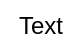 <mxfile version="24.0.7" type="github">
  <diagram name="第 1 页" id="9bdSt5cn4VIsUm5SxNlA">
    <mxGraphModel dx="1050" dy="539" grid="0" gridSize="10" guides="1" tooltips="1" connect="1" arrows="1" fold="1" page="0" pageScale="1" pageWidth="827" pageHeight="1169" math="0" shadow="0">
      <root>
        <mxCell id="0" />
        <mxCell id="1" parent="0" />
        <mxCell id="deRWf99fuwoM5knqgWNS-1" value="Text" style="text;html=1;align=center;verticalAlign=middle;resizable=0;points=[];autosize=1;strokeColor=none;fillColor=none;" vertex="1" parent="1">
          <mxGeometry x="34.5" y="32" width="39" height="26" as="geometry" />
        </mxCell>
      </root>
    </mxGraphModel>
  </diagram>
</mxfile>
